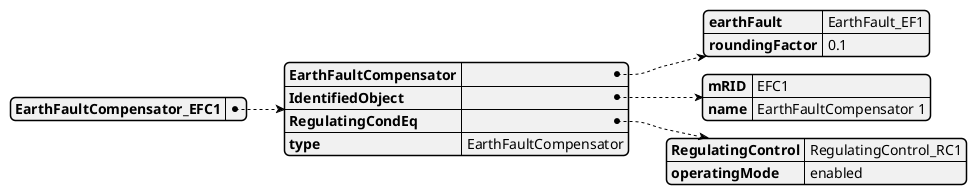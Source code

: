 @startjson
{
  "EarthFaultCompensator_EFC1": {
    "EarthFaultCompensator": {
      "earthFault": 
        "EarthFault_EF1"
      ,
      "roundingFactor": 
        "0.1"
      
    },
    "IdentifiedObject": {
      "mRID": 
        "EFC1"
      ,
      "name": 
        "EarthFaultCompensator 1"
      
    },
    "RegulatingCondEq": {
      "RegulatingControl": 
        "RegulatingControl_RC1"
      ,
      "operatingMode": 
        "enabled"
      
    },
    "type": 
      "EarthFaultCompensator"
    
  }
}
@endjson